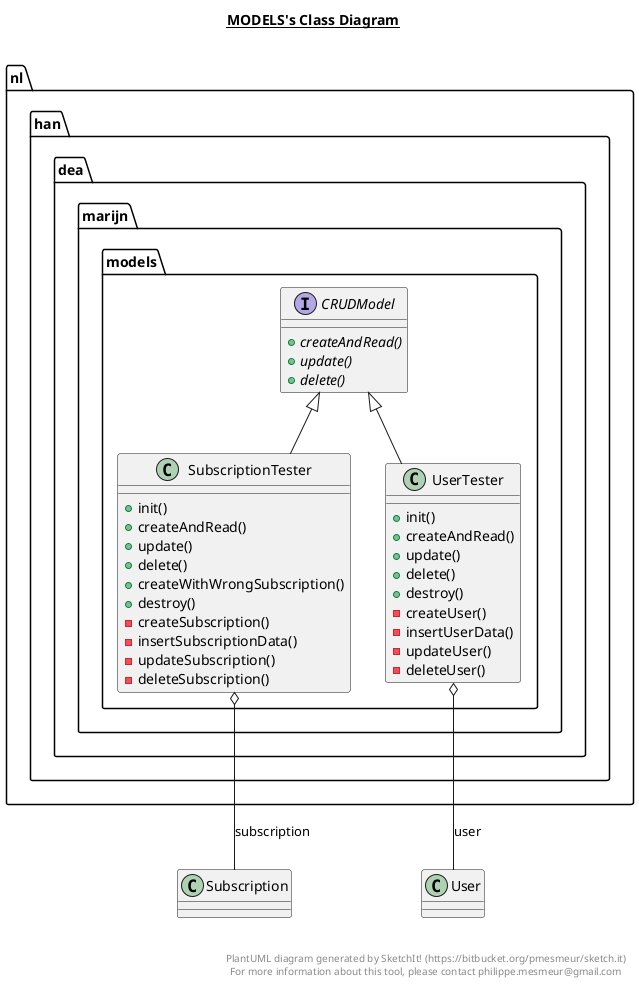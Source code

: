 @startuml

title __MODELS's Class Diagram__\n

  package nl.han.dea.marijn.models {
    interface CRUDModel {
        {abstract} + createAndRead()
        {abstract} + update()
        {abstract} + delete()
    }
  }
  

  package nl.han.dea.marijn.models {
    class SubscriptionTester {
        + init()
        + createAndRead()
        + update()
        + delete()
        + createWithWrongSubscription()
        + destroy()
        - createSubscription()
        - insertSubscriptionData()
        - updateSubscription()
        - deleteSubscription()
    }
  }
  

  package nl.han.dea.marijn.models {
    class UserTester {
        + init()
        + createAndRead()
        + update()
        + delete()
        + destroy()
        - createUser()
        - insertUserData()
        - updateUser()
        - deleteUser()
    }
  }
  

  SubscriptionTester -up-|> CRUDModel
  SubscriptionTester o-- Subscription : subscription
  UserTester -up-|> CRUDModel
  UserTester o-- User : user


right footer


PlantUML diagram generated by SketchIt! (https://bitbucket.org/pmesmeur/sketch.it)
For more information about this tool, please contact philippe.mesmeur@gmail.com
endfooter

@enduml
